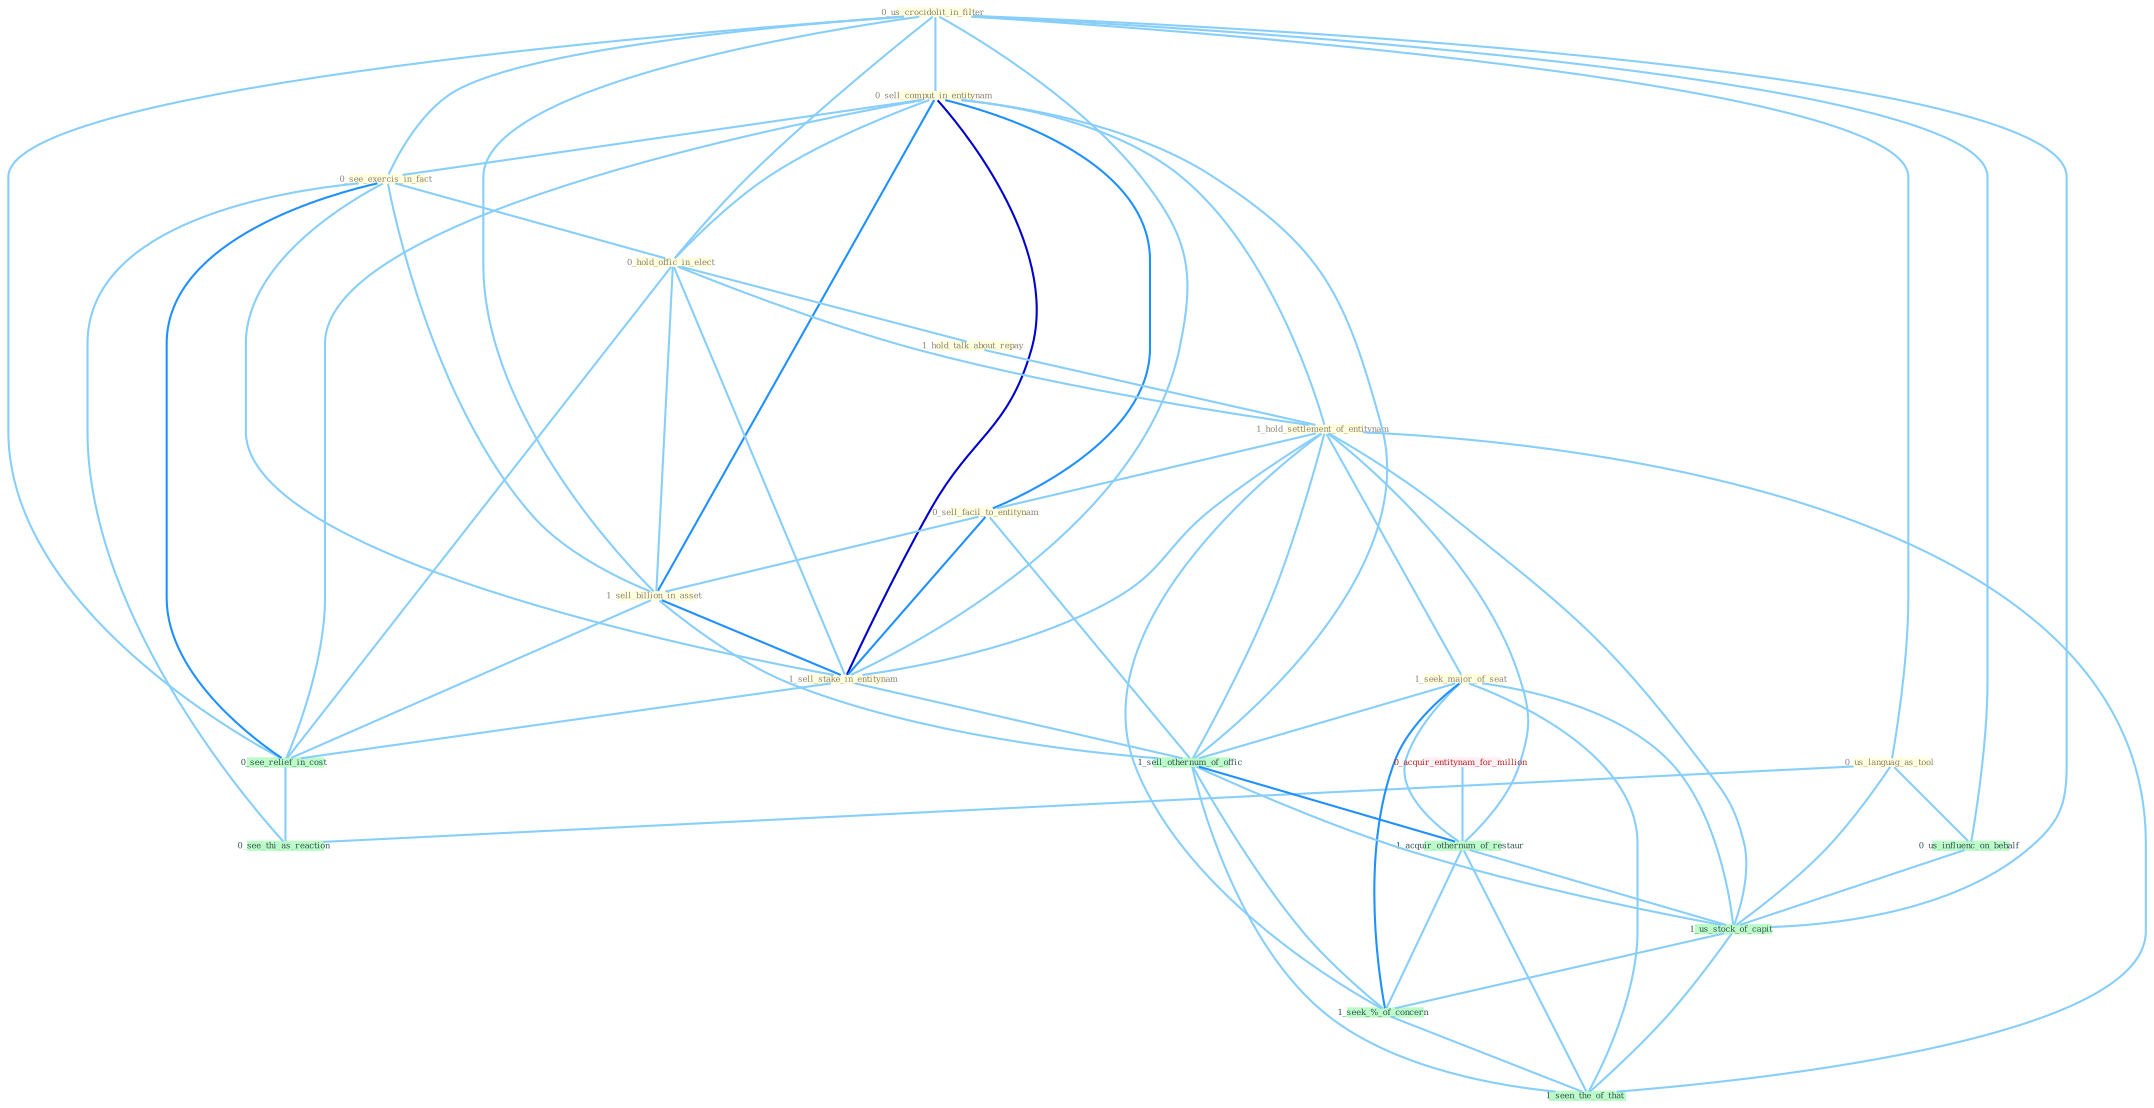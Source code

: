 Graph G{ 
    node
    [shape=polygon,style=filled,width=.5,height=.06,color="#BDFCC9",fixedsize=true,fontsize=4,
    fontcolor="#2f4f4f"];
    {node
    [color="#ffffe0", fontcolor="#8b7d6b"] "0_us_crocidolit_in_filter " "0_sell_comput_in_entitynam " "0_us_languag_as_tool " "0_see_exercis_in_fact " "0_hold_offic_in_elect " "1_hold_talk_about_repay " "1_hold_settlement_of_entitynam " "0_sell_facil_to_entitynam " "1_seek_major_of_seat " "1_sell_billion_in_asset " "1_sell_stake_in_entitynam "}
{node [color="#fff0f5", fontcolor="#b22222"] "0_acquir_entitynam_for_million "}
edge [color="#B0E2FF"];

	"0_us_crocidolit_in_filter " -- "0_sell_comput_in_entitynam " [w="1", color="#87cefa" ];
	"0_us_crocidolit_in_filter " -- "0_us_languag_as_tool " [w="1", color="#87cefa" ];
	"0_us_crocidolit_in_filter " -- "0_see_exercis_in_fact " [w="1", color="#87cefa" ];
	"0_us_crocidolit_in_filter " -- "0_hold_offic_in_elect " [w="1", color="#87cefa" ];
	"0_us_crocidolit_in_filter " -- "1_sell_billion_in_asset " [w="1", color="#87cefa" ];
	"0_us_crocidolit_in_filter " -- "1_sell_stake_in_entitynam " [w="1", color="#87cefa" ];
	"0_us_crocidolit_in_filter " -- "0_us_influenc_on_behalf " [w="1", color="#87cefa" ];
	"0_us_crocidolit_in_filter " -- "0_see_relief_in_cost " [w="1", color="#87cefa" ];
	"0_us_crocidolit_in_filter " -- "1_us_stock_of_capit " [w="1", color="#87cefa" ];
	"0_sell_comput_in_entitynam " -- "0_see_exercis_in_fact " [w="1", color="#87cefa" ];
	"0_sell_comput_in_entitynam " -- "0_hold_offic_in_elect " [w="1", color="#87cefa" ];
	"0_sell_comput_in_entitynam " -- "1_hold_settlement_of_entitynam " [w="1", color="#87cefa" ];
	"0_sell_comput_in_entitynam " -- "0_sell_facil_to_entitynam " [w="2", color="#1e90ff" , len=0.8];
	"0_sell_comput_in_entitynam " -- "1_sell_billion_in_asset " [w="2", color="#1e90ff" , len=0.8];
	"0_sell_comput_in_entitynam " -- "1_sell_stake_in_entitynam " [w="3", color="#0000cd" , len=0.6];
	"0_sell_comput_in_entitynam " -- "1_sell_othernum_of_offic " [w="1", color="#87cefa" ];
	"0_sell_comput_in_entitynam " -- "0_see_relief_in_cost " [w="1", color="#87cefa" ];
	"0_us_languag_as_tool " -- "0_us_influenc_on_behalf " [w="1", color="#87cefa" ];
	"0_us_languag_as_tool " -- "0_see_thi_as_reaction " [w="1", color="#87cefa" ];
	"0_us_languag_as_tool " -- "1_us_stock_of_capit " [w="1", color="#87cefa" ];
	"0_see_exercis_in_fact " -- "0_hold_offic_in_elect " [w="1", color="#87cefa" ];
	"0_see_exercis_in_fact " -- "1_sell_billion_in_asset " [w="1", color="#87cefa" ];
	"0_see_exercis_in_fact " -- "1_sell_stake_in_entitynam " [w="1", color="#87cefa" ];
	"0_see_exercis_in_fact " -- "0_see_relief_in_cost " [w="2", color="#1e90ff" , len=0.8];
	"0_see_exercis_in_fact " -- "0_see_thi_as_reaction " [w="1", color="#87cefa" ];
	"0_hold_offic_in_elect " -- "1_hold_talk_about_repay " [w="1", color="#87cefa" ];
	"0_hold_offic_in_elect " -- "1_hold_settlement_of_entitynam " [w="1", color="#87cefa" ];
	"0_hold_offic_in_elect " -- "1_sell_billion_in_asset " [w="1", color="#87cefa" ];
	"0_hold_offic_in_elect " -- "1_sell_stake_in_entitynam " [w="1", color="#87cefa" ];
	"0_hold_offic_in_elect " -- "0_see_relief_in_cost " [w="1", color="#87cefa" ];
	"1_hold_talk_about_repay " -- "1_hold_settlement_of_entitynam " [w="1", color="#87cefa" ];
	"1_hold_settlement_of_entitynam " -- "0_sell_facil_to_entitynam " [w="1", color="#87cefa" ];
	"1_hold_settlement_of_entitynam " -- "1_seek_major_of_seat " [w="1", color="#87cefa" ];
	"1_hold_settlement_of_entitynam " -- "1_sell_stake_in_entitynam " [w="1", color="#87cefa" ];
	"1_hold_settlement_of_entitynam " -- "1_sell_othernum_of_offic " [w="1", color="#87cefa" ];
	"1_hold_settlement_of_entitynam " -- "1_acquir_othernum_of_restaur " [w="1", color="#87cefa" ];
	"1_hold_settlement_of_entitynam " -- "1_us_stock_of_capit " [w="1", color="#87cefa" ];
	"1_hold_settlement_of_entitynam " -- "1_seek_%_of_concern " [w="1", color="#87cefa" ];
	"1_hold_settlement_of_entitynam " -- "1_seen_the_of_that " [w="1", color="#87cefa" ];
	"0_sell_facil_to_entitynam " -- "1_sell_billion_in_asset " [w="1", color="#87cefa" ];
	"0_sell_facil_to_entitynam " -- "1_sell_stake_in_entitynam " [w="2", color="#1e90ff" , len=0.8];
	"0_sell_facil_to_entitynam " -- "1_sell_othernum_of_offic " [w="1", color="#87cefa" ];
	"1_seek_major_of_seat " -- "1_sell_othernum_of_offic " [w="1", color="#87cefa" ];
	"1_seek_major_of_seat " -- "1_acquir_othernum_of_restaur " [w="1", color="#87cefa" ];
	"1_seek_major_of_seat " -- "1_us_stock_of_capit " [w="1", color="#87cefa" ];
	"1_seek_major_of_seat " -- "1_seek_%_of_concern " [w="2", color="#1e90ff" , len=0.8];
	"1_seek_major_of_seat " -- "1_seen_the_of_that " [w="1", color="#87cefa" ];
	"1_sell_billion_in_asset " -- "1_sell_stake_in_entitynam " [w="2", color="#1e90ff" , len=0.8];
	"1_sell_billion_in_asset " -- "1_sell_othernum_of_offic " [w="1", color="#87cefa" ];
	"1_sell_billion_in_asset " -- "0_see_relief_in_cost " [w="1", color="#87cefa" ];
	"1_sell_stake_in_entitynam " -- "1_sell_othernum_of_offic " [w="1", color="#87cefa" ];
	"1_sell_stake_in_entitynam " -- "0_see_relief_in_cost " [w="1", color="#87cefa" ];
	"0_acquir_entitynam_for_million " -- "1_acquir_othernum_of_restaur " [w="1", color="#87cefa" ];
	"1_sell_othernum_of_offic " -- "1_acquir_othernum_of_restaur " [w="2", color="#1e90ff" , len=0.8];
	"1_sell_othernum_of_offic " -- "1_us_stock_of_capit " [w="1", color="#87cefa" ];
	"1_sell_othernum_of_offic " -- "1_seek_%_of_concern " [w="1", color="#87cefa" ];
	"1_sell_othernum_of_offic " -- "1_seen_the_of_that " [w="1", color="#87cefa" ];
	"0_us_influenc_on_behalf " -- "1_us_stock_of_capit " [w="1", color="#87cefa" ];
	"0_see_relief_in_cost " -- "0_see_thi_as_reaction " [w="1", color="#87cefa" ];
	"1_acquir_othernum_of_restaur " -- "1_us_stock_of_capit " [w="1", color="#87cefa" ];
	"1_acquir_othernum_of_restaur " -- "1_seek_%_of_concern " [w="1", color="#87cefa" ];
	"1_acquir_othernum_of_restaur " -- "1_seen_the_of_that " [w="1", color="#87cefa" ];
	"1_us_stock_of_capit " -- "1_seek_%_of_concern " [w="1", color="#87cefa" ];
	"1_us_stock_of_capit " -- "1_seen_the_of_that " [w="1", color="#87cefa" ];
	"1_seek_%_of_concern " -- "1_seen_the_of_that " [w="1", color="#87cefa" ];
}